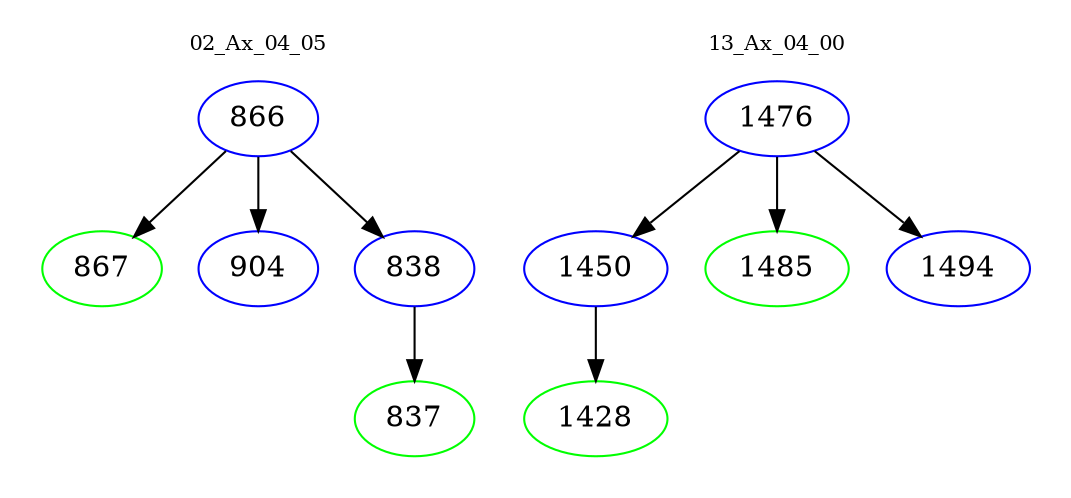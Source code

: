 digraph{
subgraph cluster_0 {
color = white
label = "02_Ax_04_05";
fontsize=10;
T0_866 [label="866", color="blue"]
T0_866 -> T0_867 [color="black"]
T0_867 [label="867", color="green"]
T0_866 -> T0_904 [color="black"]
T0_904 [label="904", color="blue"]
T0_866 -> T0_838 [color="black"]
T0_838 [label="838", color="blue"]
T0_838 -> T0_837 [color="black"]
T0_837 [label="837", color="green"]
}
subgraph cluster_1 {
color = white
label = "13_Ax_04_00";
fontsize=10;
T1_1476 [label="1476", color="blue"]
T1_1476 -> T1_1450 [color="black"]
T1_1450 [label="1450", color="blue"]
T1_1450 -> T1_1428 [color="black"]
T1_1428 [label="1428", color="green"]
T1_1476 -> T1_1485 [color="black"]
T1_1485 [label="1485", color="green"]
T1_1476 -> T1_1494 [color="black"]
T1_1494 [label="1494", color="blue"]
}
}

